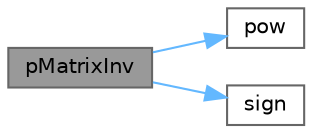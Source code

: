 digraph "pMatrixInv"
{
 // LATEX_PDF_SIZE
  bgcolor="transparent";
  edge [fontname=Helvetica,fontsize=10,labelfontname=Helvetica,labelfontsize=10];
  node [fontname=Helvetica,fontsize=10,shape=box,height=0.2,width=0.4];
  rankdir="LR";
  Node1 [id="Node000001",label="pMatrixInv",height=0.2,width=0.4,color="gray40", fillcolor="grey60", style="filled", fontcolor="black",tooltip="Compute and return the inverse P tensor (compressible flow, ideal gas)."];
  Node1 -> Node2 [id="edge1_Node000001_Node000002",color="steelblue1",style="solid",tooltip=" "];
  Node2 [id="Node000002",label="pow",height=0.2,width=0.4,color="grey40", fillcolor="white", style="filled",URL="$group__SIMD.html#ga768cbdeba8e4567257959378fba27f17",tooltip=" "];
  Node1 -> Node3 [id="edge2_Node000001_Node000003",color="steelblue1",style="solid",tooltip=" "];
  Node3 [id="Node000003",label="sign",height=0.2,width=0.4,color="grey40", fillcolor="white", style="filled",URL="$group__SIMD.html#gad1cee0edfc6d89d1841093121bb0a581",tooltip=" "];
}
